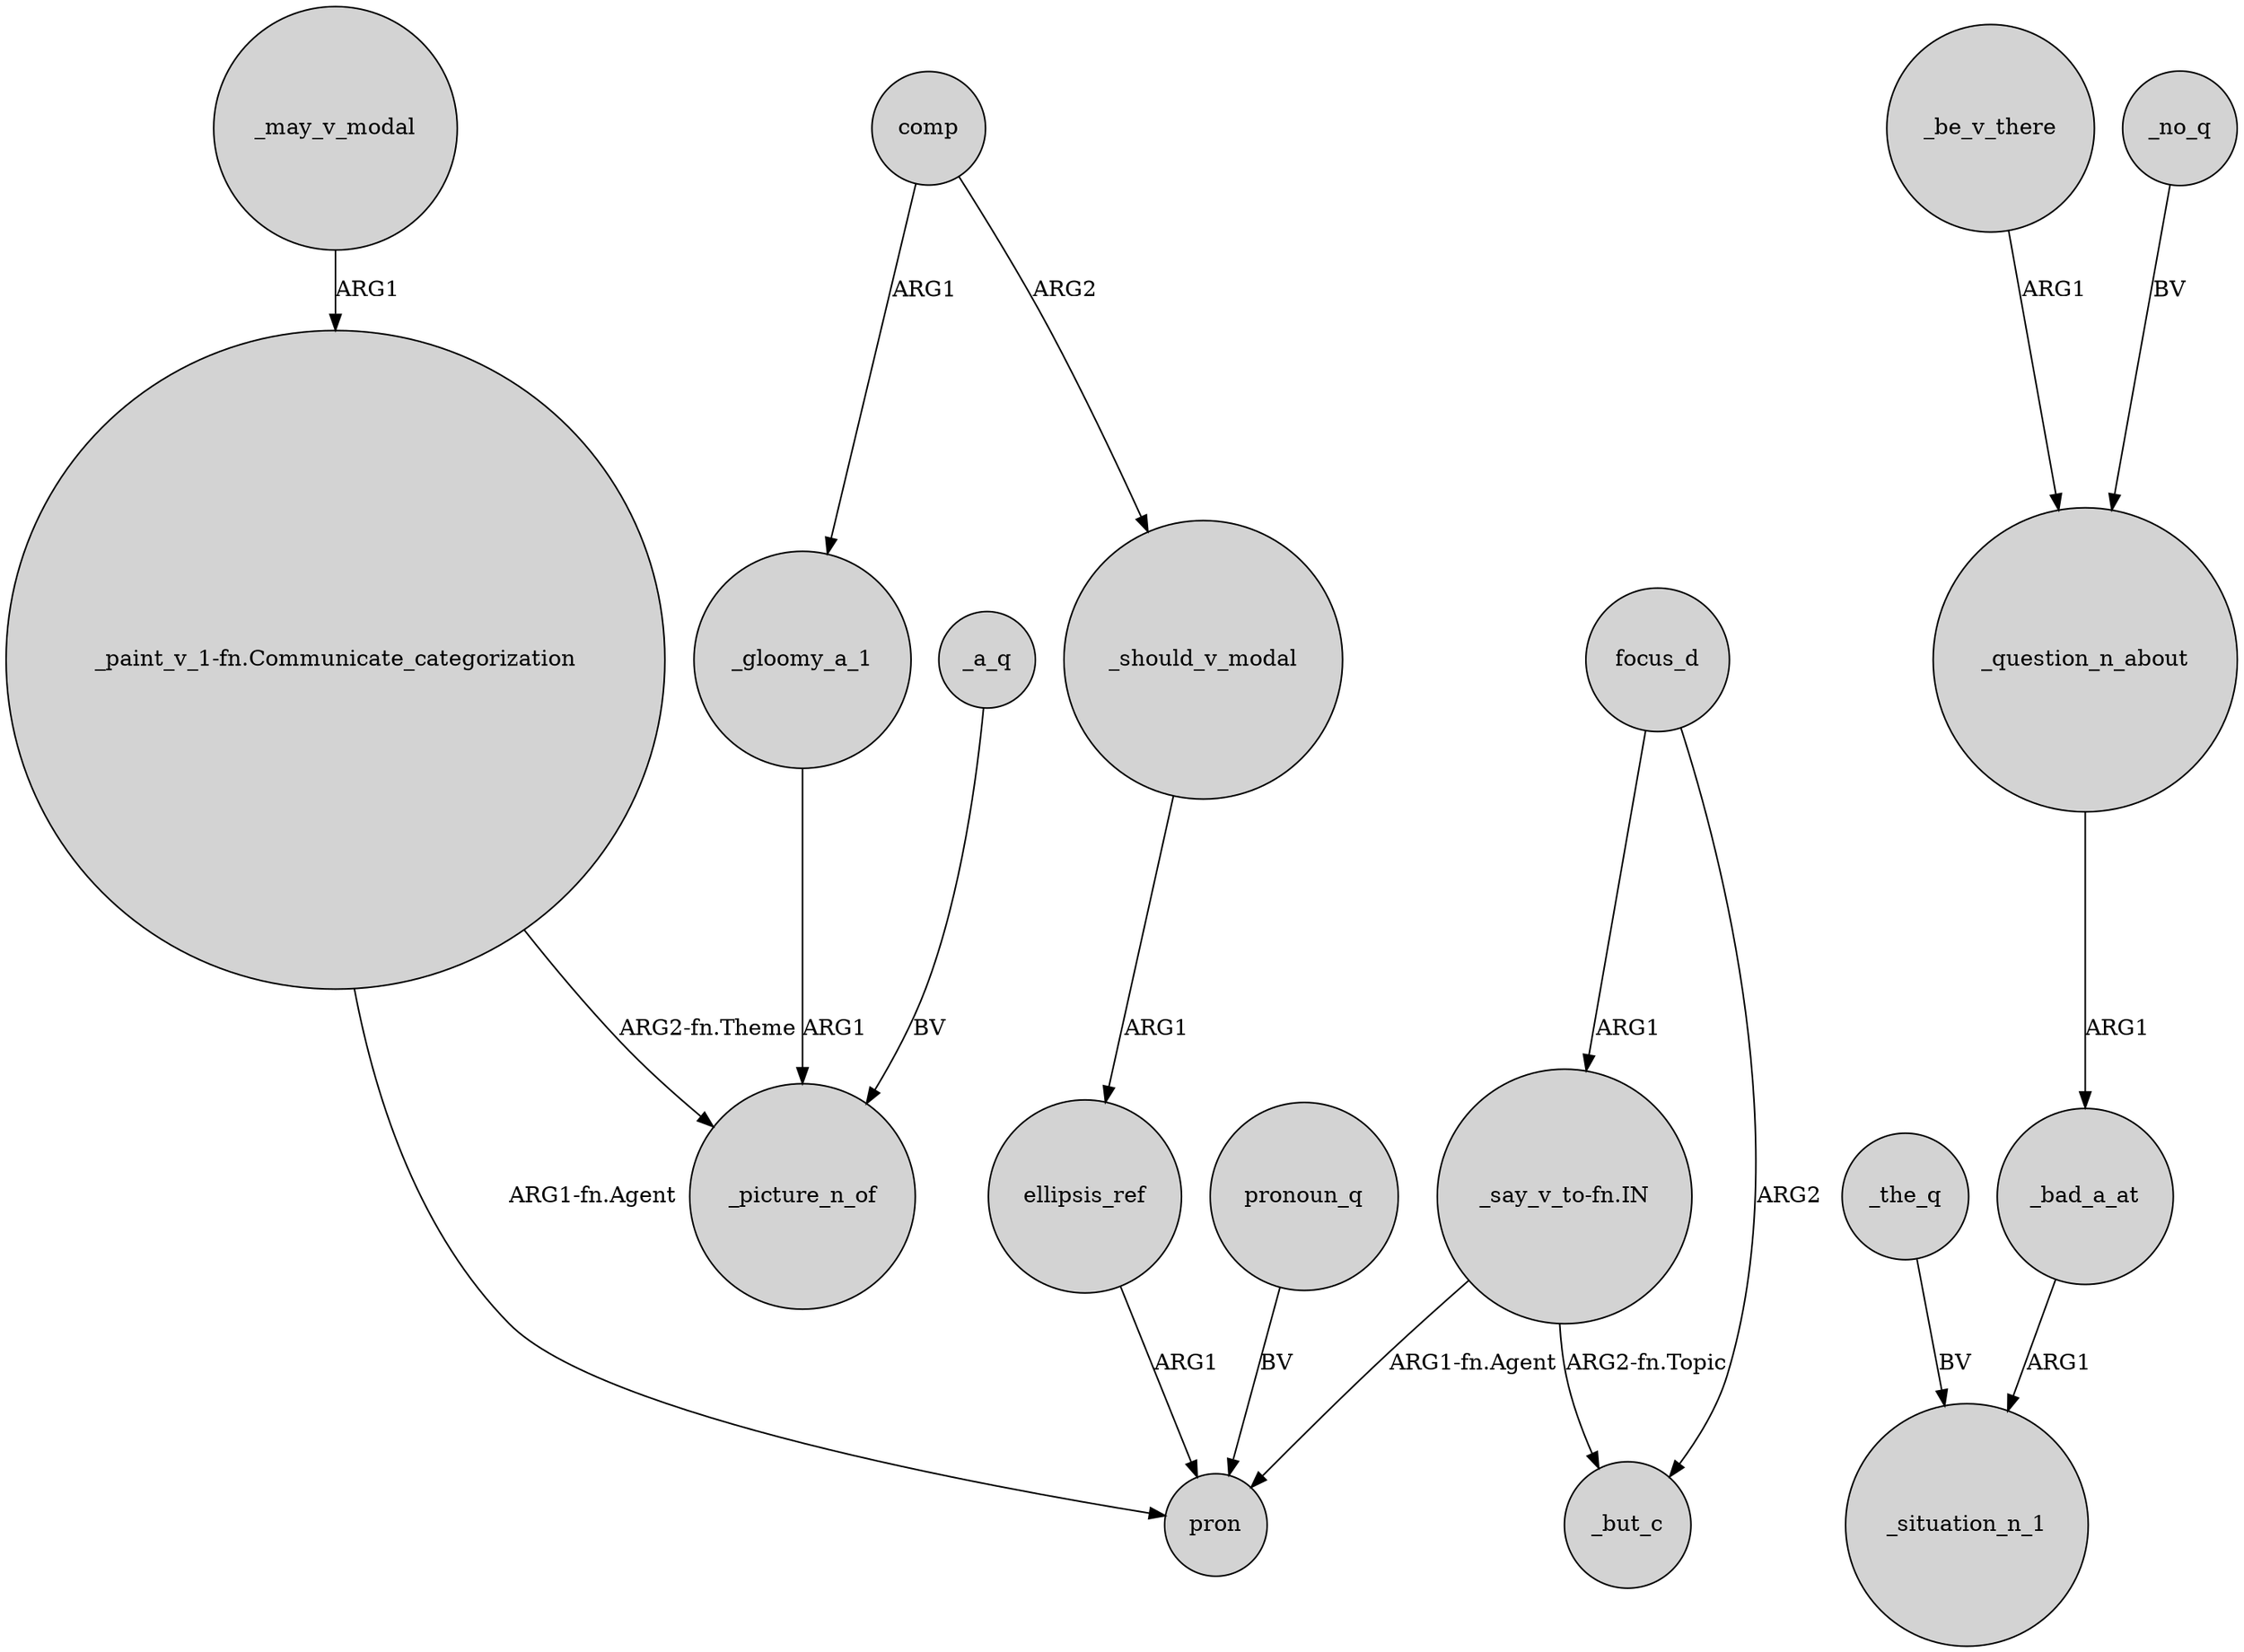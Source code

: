 digraph {
	node [shape=circle style=filled]
	_may_v_modal -> "_paint_v_1-fn.Communicate_categorization" [label=ARG1]
	_question_n_about -> _bad_a_at [label=ARG1]
	ellipsis_ref -> pron [label=ARG1]
	_the_q -> _situation_n_1 [label=BV]
	"_paint_v_1-fn.Communicate_categorization" -> pron [label="ARG1-fn.Agent"]
	_a_q -> _picture_n_of [label=BV]
	_be_v_there -> _question_n_about [label=ARG1]
	focus_d -> _but_c [label=ARG2]
	"_say_v_to-fn.IN" -> _but_c [label="ARG2-fn.Topic"]
	comp -> _should_v_modal [label=ARG2]
	pronoun_q -> pron [label=BV]
	comp -> _gloomy_a_1 [label=ARG1]
	"_paint_v_1-fn.Communicate_categorization" -> _picture_n_of [label="ARG2-fn.Theme"]
	_gloomy_a_1 -> _picture_n_of [label=ARG1]
	"_say_v_to-fn.IN" -> pron [label="ARG1-fn.Agent"]
	_should_v_modal -> ellipsis_ref [label=ARG1]
	_bad_a_at -> _situation_n_1 [label=ARG1]
	_no_q -> _question_n_about [label=BV]
	focus_d -> "_say_v_to-fn.IN" [label=ARG1]
}
